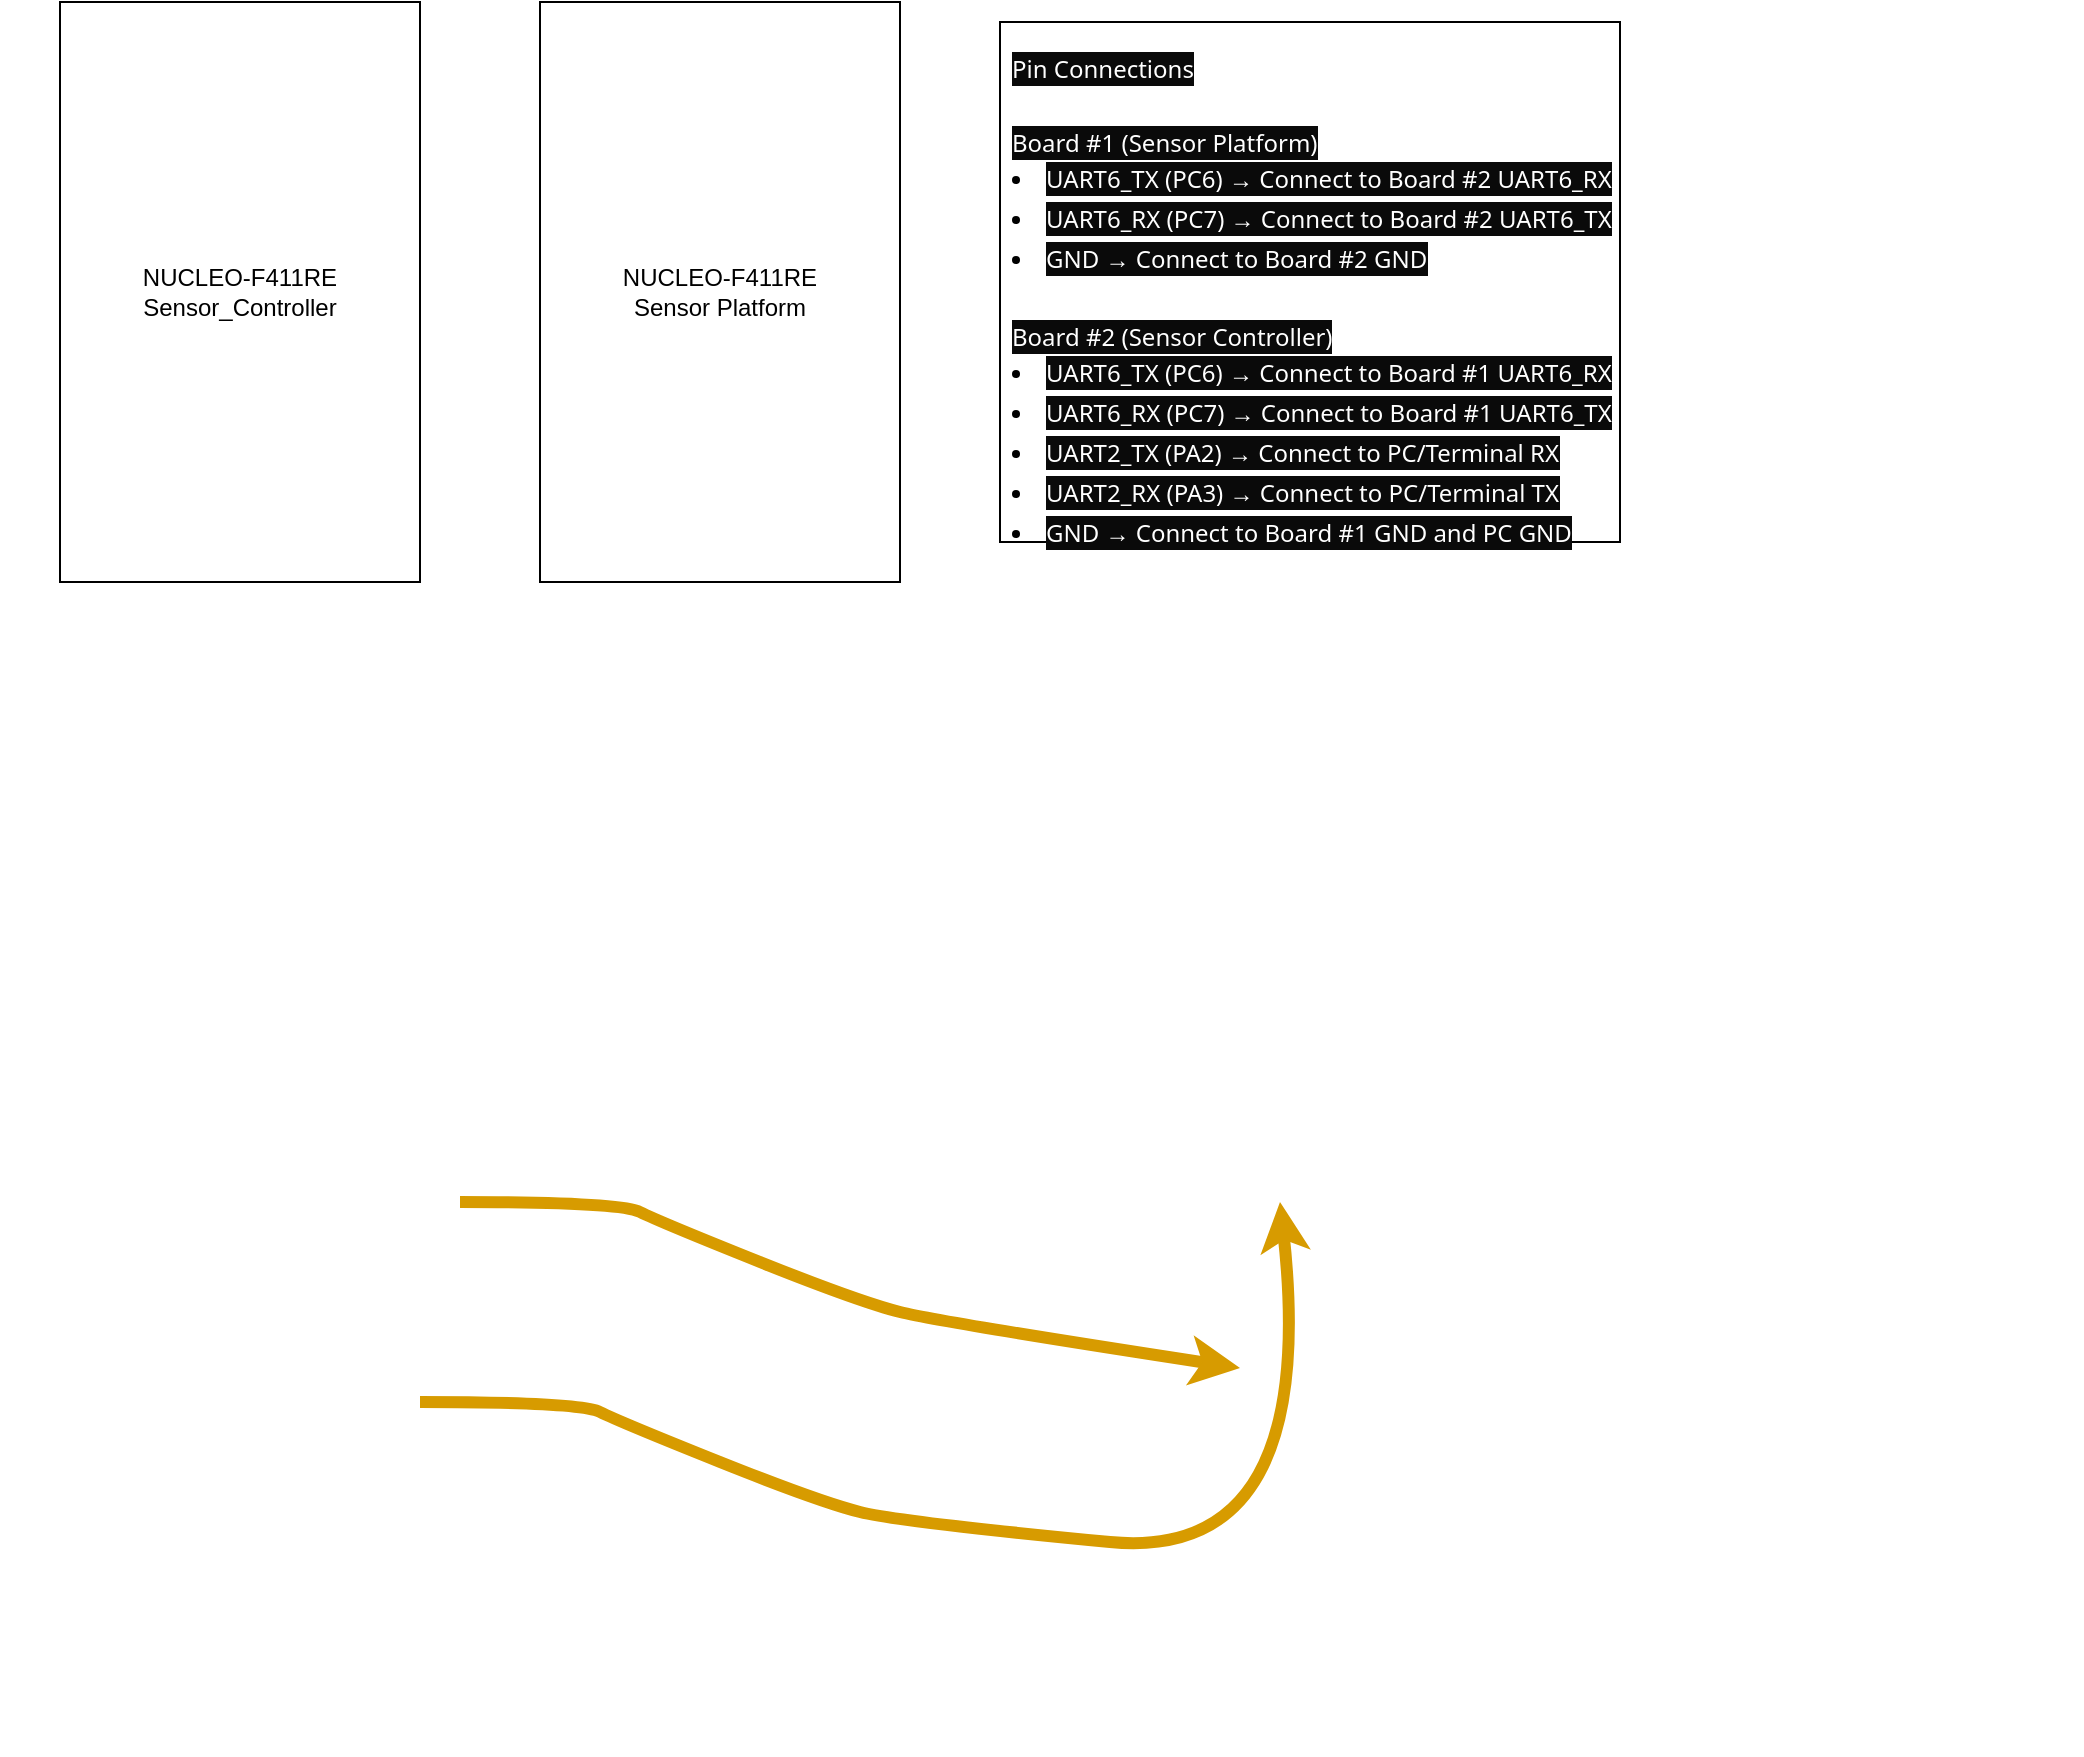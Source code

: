<mxfile version="24.9.0">
  <diagram name="Page-1" id="44dBAtolAzwuiASPOmXm">
    <mxGraphModel dx="683" dy="355" grid="1" gridSize="10" guides="1" tooltips="1" connect="1" arrows="1" fold="1" page="1" pageScale="1" pageWidth="850" pageHeight="1100" math="0" shadow="0">
      <root>
        <mxCell id="0" />
        <mxCell id="1" parent="0" />
        <mxCell id="MydypRXtHJw0Ag65gW76-1" value="NUCLEO-F411RE&lt;div&gt;Sensor_Controller&lt;/div&gt;" style="whiteSpace=wrap;html=1;" vertex="1" parent="1">
          <mxGeometry x="50" y="20" width="180" height="290" as="geometry" />
        </mxCell>
        <mxCell id="MydypRXtHJw0Ag65gW76-2" value="&lt;section style=&quot;border-radius: 4px; margin-top: 21px; padding: 4px; position: relative; scroll-margin-bottom: 40px; scroll-margin-top: 40px; font-family: &amp;quot;Segoe WPC&amp;quot;, &amp;quot;Segoe UI&amp;quot;, sans-serif; line-height: 50%; margin-right: 0px !important; margin-bottom: 2px !important; margin-left: 0px !important;&quot; data-section-index=&quot;14&quot; data-markdown-raw=&quot;### Pin Connections&quot; class=&quot;markdown-section&quot; id=&quot;markdown-section-5cec0b7e-43b1-407c-96fc-deb87e958b63-14&quot;&gt;&lt;h3 style=&quot;margin-bottom: 0px; margin-top: 0px; line-height: 50%;&quot;&gt;&lt;font color=&quot;#ffffff&quot; style=&quot;font-size: 12px; line-height: 50%; font-weight: normal; background-color: rgb(10, 10, 10);&quot;&gt;Pin Connections&lt;/font&gt;&lt;/h3&gt;&lt;/section&gt;&lt;section style=&quot;border-radius: 4px; margin-top: 23px; padding: 4px; position: relative; scroll-margin-bottom: 40px; scroll-margin-top: 40px; font-family: &amp;quot;Segoe WPC&amp;quot;, &amp;quot;Segoe UI&amp;quot;, sans-serif; line-height: 50%; margin-right: 0px !important; margin-bottom: 2px !important; margin-left: 0px !important;&quot; data-section-index=&quot;16&quot; data-markdown-raw=&quot;#### Board #1 (Sensor Platform)&quot; class=&quot;markdown-section&quot; id=&quot;markdown-section-5cec0b7e-43b1-407c-96fc-deb87e958b63-16&quot;&gt;&lt;div style=&quot;animation: auto ease 0s 1 normal none running none !important;&quot; class=&quot;markdown-section-toolbar&quot;&gt;&lt;div style=&quot;animation: auto ease 0s 1 normal none running none !important; height: 0px; width: 531.219px;&quot;&gt;&lt;div style=&quot;border-radius: 4px; display: flex; gap: 4px; opacity: 0; position: absolute; right: 8px; top: 0px; transform: translateY(-85%); z-index: 303; animation: auto ease 0s 1 normal none running none !important;&quot; class=&quot;markdown-section-toolbar-internal&quot;&gt;&lt;div style=&quot;align-items: center; border-radius: 3px; cursor: pointer; display: flex; height: 20px; justify-content: center; opacity: 0.3; position: relative; width: 20px; animation: auto ease 0s 1 normal none running none !important;&quot; class=&quot;markdown-section-toolbar-item dark&quot;&gt;&lt;span style=&quot;display: inline-block; font-variant-numeric: normal; font-variant-east-asian: normal; font-variant-alternates: normal; font-size-adjust: none; font-kerning: auto; font-optical-sizing: auto; font-feature-settings: normal; font-variation-settings: normal; font-variant-position: normal; font-variant-emoji: normal; font-stretch: normal; line-height: 1; font-family: codicon; text-rendering: auto; -webkit-font-smoothing: antialiased; user-select: none; animation: auto ease 0s 1 normal none running none !important;&quot; class=&quot;codicon codicon-reply&quot;&gt;&lt;/span&gt;&lt;/div&gt;&lt;div style=&quot;align-items: center; border-radius: 3px; cursor: pointer; display: flex; height: 20px; justify-content: center; opacity: 0.3; position: relative; width: 20px; pointer-events: auto; animation: auto ease 0s 1 normal none running none !important;&quot; class=&quot;markdown-section-toolbar-item markdown-section-toolbar-copy dark&quot;&gt;&lt;span style=&quot;display: inline-block; font-variant-numeric: normal; font-variant-east-asian: normal; font-variant-alternates: normal; font-size-adjust: none; font-kerning: auto; font-optical-sizing: auto; font-feature-settings: normal; font-variation-settings: normal; font-variant-position: normal; font-variant-emoji: normal; font-stretch: normal; line-height: 1; font-family: codicon; text-rendering: auto; -webkit-font-smoothing: antialiased; user-select: none; animation: auto ease 0s 1 normal none running none !important;&quot; class=&quot;codicon codicon-copy&quot;&gt;&lt;/span&gt;&lt;/div&gt;&lt;/div&gt;&lt;/div&gt;&lt;/div&gt;&lt;h4 style=&quot;margin-bottom: 0px; margin-top: 0px;&quot;&gt;&lt;font color=&quot;#ffffff&quot; style=&quot;font-weight: normal; background-color: rgb(10, 10, 10);&quot;&gt;Board #1&amp;nbsp;(Sensor Platform)&lt;/font&gt;&lt;/h4&gt;&lt;/section&gt;&lt;section style=&quot;border-radius: 4px; padding: 4px; position: relative; scroll-margin-bottom: 40px; scroll-margin-top: 40px; font-family: &amp;quot;Segoe WPC&amp;quot;, &amp;quot;Segoe UI&amp;quot;, sans-serif; line-height: 50%; margin: 2px 0px !important;&quot; data-section-index=&quot;17&quot; data-markdown-raw=&quot;- UART6_TX (PC6) → Connect to Board #2 UART6_RX&quot; class=&quot;markdown-section&quot; id=&quot;markdown-section-5cec0b7e-43b1-407c-96fc-deb87e958b63-17&quot;&gt;&lt;div style=&quot;animation: auto ease 0s 1 normal none running none !important;&quot; class=&quot;markdown-section-toolbar&quot;&gt;&lt;div style=&quot;animation: auto ease 0s 1 normal none running none !important; height: 0px; width: 531.219px;&quot;&gt;&lt;div style=&quot;border-radius: 4px; display: flex; gap: 4px; opacity: 0; position: absolute; right: 8px; top: 0px; transform: translateY(-85%); z-index: 303; animation: auto ease 0s 1 normal none running none !important;&quot; class=&quot;markdown-section-toolbar-internal&quot;&gt;&lt;div style=&quot;align-items: center; border-radius: 3px; cursor: pointer; display: flex; height: 20px; justify-content: center; opacity: 0.3; position: relative; width: 20px; animation: auto ease 0s 1 normal none running none !important;&quot; class=&quot;markdown-section-toolbar-item dark&quot;&gt;&lt;span style=&quot;display: inline-block; font-variant-numeric: normal; font-variant-east-asian: normal; font-variant-alternates: normal; font-size-adjust: none; font-kerning: auto; font-optical-sizing: auto; font-feature-settings: normal; font-variation-settings: normal; font-variant-position: normal; font-variant-emoji: normal; font-stretch: normal; line-height: 1; font-family: codicon; text-rendering: auto; -webkit-font-smoothing: antialiased; user-select: none; animation: auto ease 0s 1 normal none running none !important;&quot; class=&quot;codicon codicon-reply&quot;&gt;&lt;/span&gt;&lt;/div&gt;&lt;div style=&quot;align-items: center; border-radius: 3px; cursor: pointer; display: flex; height: 20px; justify-content: center; opacity: 0.3; position: relative; width: 20px; pointer-events: auto; animation: auto ease 0s 1 normal none running none !important;&quot; class=&quot;markdown-section-toolbar-item markdown-section-toolbar-copy dark&quot;&gt;&lt;span style=&quot;display: inline-block; font-variant-numeric: normal; font-variant-east-asian: normal; font-variant-alternates: normal; font-size-adjust: none; font-kerning: auto; font-optical-sizing: auto; font-feature-settings: normal; font-variation-settings: normal; font-variant-position: normal; font-variant-emoji: normal; font-stretch: normal; line-height: 1; font-family: codicon; text-rendering: auto; -webkit-font-smoothing: antialiased; user-select: none; animation: auto ease 0s 1 normal none running none !important;&quot; class=&quot;codicon codicon-copy&quot;&gt;&lt;/span&gt;&lt;/div&gt;&lt;/div&gt;&lt;/div&gt;&lt;/div&gt;&lt;li style=&quot;padding-left: 0px; padding-top: 2px; padding-bottom: 2px; margin-top: 0px; margin-bottom: 0px;&quot;&gt;&lt;font style=&quot;background-color: rgb(10, 10, 10);&quot; color=&quot;#ffffff&quot;&gt;UART6_TX (PC6) → Connect to Board #2 UART6_RX&lt;/font&gt;&lt;/li&gt;&lt;/section&gt;&lt;section style=&quot;border-radius: 4px; padding: 4px; position: relative; scroll-margin-bottom: 40px; scroll-margin-top: 40px; font-family: &amp;quot;Segoe WPC&amp;quot;, &amp;quot;Segoe UI&amp;quot;, sans-serif; line-height: 50%; margin: 2px 0px !important;&quot; data-section-index=&quot;18&quot; data-markdown-raw=&quot;- UART6_RX (PC7) → Connect to Board #2 UART6_TX&quot; class=&quot;markdown-section&quot; id=&quot;markdown-section-5cec0b7e-43b1-407c-96fc-deb87e958b63-18&quot;&gt;&lt;div style=&quot;animation: auto ease 0s 1 normal none running none !important;&quot; class=&quot;markdown-section-toolbar&quot;&gt;&lt;div style=&quot;animation: auto ease 0s 1 normal none running none !important; height: 0px; width: 531.219px;&quot;&gt;&lt;div style=&quot;border-radius: 4px; display: flex; gap: 4px; opacity: 0; position: absolute; right: 8px; top: 0px; transform: translateY(-85%); z-index: 303; animation: auto ease 0s 1 normal none running none !important;&quot; class=&quot;markdown-section-toolbar-internal&quot;&gt;&lt;div style=&quot;align-items: center; border-radius: 3px; cursor: pointer; display: flex; height: 20px; justify-content: center; opacity: 0.3; position: relative; width: 20px; animation: auto ease 0s 1 normal none running none !important;&quot; class=&quot;markdown-section-toolbar-item dark&quot;&gt;&lt;span style=&quot;display: inline-block; font-variant-numeric: normal; font-variant-east-asian: normal; font-variant-alternates: normal; font-size-adjust: none; font-kerning: auto; font-optical-sizing: auto; font-feature-settings: normal; font-variation-settings: normal; font-variant-position: normal; font-variant-emoji: normal; font-stretch: normal; line-height: 1; font-family: codicon; text-rendering: auto; -webkit-font-smoothing: antialiased; user-select: none; animation: auto ease 0s 1 normal none running none !important;&quot; class=&quot;codicon codicon-reply&quot;&gt;&lt;/span&gt;&lt;/div&gt;&lt;div style=&quot;align-items: center; border-radius: 3px; cursor: pointer; display: flex; height: 20px; justify-content: center; opacity: 0.3; position: relative; width: 20px; pointer-events: auto; animation: auto ease 0s 1 normal none running none !important;&quot; class=&quot;markdown-section-toolbar-item markdown-section-toolbar-copy dark&quot;&gt;&lt;span style=&quot;display: inline-block; font-variant-numeric: normal; font-variant-east-asian: normal; font-variant-alternates: normal; font-size-adjust: none; font-kerning: auto; font-optical-sizing: auto; font-feature-settings: normal; font-variation-settings: normal; font-variant-position: normal; font-variant-emoji: normal; font-stretch: normal; line-height: 1; font-family: codicon; text-rendering: auto; -webkit-font-smoothing: antialiased; user-select: none; animation: auto ease 0s 1 normal none running none !important;&quot; class=&quot;codicon codicon-copy&quot;&gt;&lt;/span&gt;&lt;/div&gt;&lt;/div&gt;&lt;/div&gt;&lt;/div&gt;&lt;li style=&quot;padding-left: 0px; padding-top: 2px; padding-bottom: 2px; margin-top: 0px; margin-bottom: 0px;&quot;&gt;&lt;font style=&quot;background-color: rgb(10, 10, 10);&quot; color=&quot;#ffffff&quot;&gt;UART6_RX (PC7) → Connect to Board #2 UART6_TX&lt;/font&gt;&lt;/li&gt;&lt;/section&gt;&lt;section style=&quot;border-radius: 4px; padding: 4px; position: relative; scroll-margin-bottom: 40px; scroll-margin-top: 40px; font-family: &amp;quot;Segoe WPC&amp;quot;, &amp;quot;Segoe UI&amp;quot;, sans-serif; line-height: 50%; margin: 2px 0px !important;&quot; data-section-index=&quot;19&quot; data-markdown-raw=&quot;- GND → Connect to Board #2 GND&quot; class=&quot;markdown-section&quot; id=&quot;markdown-section-5cec0b7e-43b1-407c-96fc-deb87e958b63-19&quot;&gt;&lt;div style=&quot;animation: auto ease 0s 1 normal none running none !important;&quot; class=&quot;markdown-section-toolbar&quot;&gt;&lt;div style=&quot;animation: auto ease 0s 1 normal none running none !important; height: 0px; width: 531.219px;&quot;&gt;&lt;div style=&quot;border-radius: 4px; display: flex; gap: 4px; opacity: 0; position: absolute; right: 8px; top: 0px; transform: translateY(-85%); z-index: 303; animation: auto ease 0s 1 normal none running none !important;&quot; class=&quot;markdown-section-toolbar-internal&quot;&gt;&lt;div style=&quot;align-items: center; border-radius: 3px; cursor: pointer; display: flex; height: 20px; justify-content: center; opacity: 0.3; position: relative; width: 20px; animation: auto ease 0s 1 normal none running none !important;&quot; class=&quot;markdown-section-toolbar-item dark&quot;&gt;&lt;span style=&quot;display: inline-block; font-variant-numeric: normal; font-variant-east-asian: normal; font-variant-alternates: normal; font-size-adjust: none; font-kerning: auto; font-optical-sizing: auto; font-feature-settings: normal; font-variation-settings: normal; font-variant-position: normal; font-variant-emoji: normal; font-stretch: normal; line-height: 1; font-family: codicon; text-rendering: auto; -webkit-font-smoothing: antialiased; user-select: none; animation: auto ease 0s 1 normal none running none !important;&quot; class=&quot;codicon codicon-reply&quot;&gt;&lt;/span&gt;&lt;/div&gt;&lt;div style=&quot;align-items: center; border-radius: 3px; cursor: pointer; display: flex; height: 20px; justify-content: center; opacity: 0.3; position: relative; width: 20px; pointer-events: auto; animation: auto ease 0s 1 normal none running none !important;&quot; class=&quot;markdown-section-toolbar-item markdown-section-toolbar-copy dark&quot;&gt;&lt;span style=&quot;display: inline-block; font-variant-numeric: normal; font-variant-east-asian: normal; font-variant-alternates: normal; font-size-adjust: none; font-kerning: auto; font-optical-sizing: auto; font-feature-settings: normal; font-variation-settings: normal; font-variant-position: normal; font-variant-emoji: normal; font-stretch: normal; line-height: 1; font-family: codicon; text-rendering: auto; -webkit-font-smoothing: antialiased; user-select: none; animation: auto ease 0s 1 normal none running none !important;&quot; class=&quot;codicon codicon-copy&quot;&gt;&lt;/span&gt;&lt;/div&gt;&lt;/div&gt;&lt;/div&gt;&lt;/div&gt;&lt;li style=&quot;padding-left: 0px; padding-top: 2px; padding-bottom: 2px; margin-top: 0px; margin-bottom: 0px;&quot;&gt;&lt;font style=&quot;background-color: rgb(10, 10, 10);&quot; color=&quot;#ffffff&quot;&gt;GND → Connect to Board #2 GND&lt;/font&gt;&lt;/li&gt;&lt;/section&gt;&lt;section style=&quot;border-radius: 4px; margin-top: 23px; padding: 4px; position: relative; scroll-margin-bottom: 40px; scroll-margin-top: 40px; font-family: &amp;quot;Segoe WPC&amp;quot;, &amp;quot;Segoe UI&amp;quot;, sans-serif; line-height: 50%; margin-right: 0px !important; margin-bottom: 2px !important; margin-left: 0px !important;&quot; data-section-index=&quot;21&quot; data-markdown-raw=&quot;#### Board #2 (Sensor Controller)&quot; class=&quot;markdown-section&quot; id=&quot;markdown-section-5cec0b7e-43b1-407c-96fc-deb87e958b63-21&quot;&gt;&lt;div style=&quot;animation: auto ease 0s 1 normal none running none !important;&quot; class=&quot;markdown-section-toolbar&quot;&gt;&lt;div style=&quot;animation: auto ease 0s 1 normal none running none !important; height: 0px; width: 531.219px;&quot;&gt;&lt;div style=&quot;border-radius: 4px; display: flex; gap: 4px; opacity: 0; position: absolute; right: 8px; top: 0px; transform: translateY(-85%); z-index: 303; animation: auto ease 0s 1 normal none running none !important;&quot; class=&quot;markdown-section-toolbar-internal&quot;&gt;&lt;div style=&quot;align-items: center; border-radius: 3px; cursor: pointer; display: flex; height: 20px; justify-content: center; opacity: 0.3; position: relative; width: 20px; animation: auto ease 0s 1 normal none running none !important;&quot; class=&quot;markdown-section-toolbar-item dark&quot;&gt;&lt;span style=&quot;display: inline-block; font-variant-numeric: normal; font-variant-east-asian: normal; font-variant-alternates: normal; font-size-adjust: none; font-kerning: auto; font-optical-sizing: auto; font-feature-settings: normal; font-variation-settings: normal; font-variant-position: normal; font-variant-emoji: normal; font-stretch: normal; line-height: 1; font-family: codicon; text-rendering: auto; -webkit-font-smoothing: antialiased; user-select: none; animation: auto ease 0s 1 normal none running none !important;&quot; class=&quot;codicon codicon-reply&quot;&gt;&lt;/span&gt;&lt;/div&gt;&lt;div style=&quot;align-items: center; border-radius: 3px; cursor: pointer; display: flex; height: 20px; justify-content: center; opacity: 0.3; position: relative; width: 20px; pointer-events: auto; animation: auto ease 0s 1 normal none running none !important;&quot; class=&quot;markdown-section-toolbar-item markdown-section-toolbar-copy dark&quot;&gt;&lt;span style=&quot;display: inline-block; font-variant-numeric: normal; font-variant-east-asian: normal; font-variant-alternates: normal; font-size-adjust: none; font-kerning: auto; font-optical-sizing: auto; font-feature-settings: normal; font-variation-settings: normal; font-variant-position: normal; font-variant-emoji: normal; font-stretch: normal; line-height: 1; font-family: codicon; text-rendering: auto; -webkit-font-smoothing: antialiased; user-select: none; animation: auto ease 0s 1 normal none running none !important;&quot; class=&quot;codicon codicon-copy&quot;&gt;&lt;/span&gt;&lt;/div&gt;&lt;/div&gt;&lt;/div&gt;&lt;/div&gt;&lt;h4 style=&quot;margin-bottom: 0px; margin-top: 0px;&quot;&gt;&lt;font color=&quot;#ffffff&quot; style=&quot;font-weight: normal; background-color: rgb(10, 10, 10);&quot;&gt;Board #2&amp;nbsp;(Sensor Controller)&lt;/font&gt;&lt;/h4&gt;&lt;/section&gt;&lt;section style=&quot;border-radius: 4px; padding: 4px; position: relative; scroll-margin-bottom: 40px; scroll-margin-top: 40px; font-family: &amp;quot;Segoe WPC&amp;quot;, &amp;quot;Segoe UI&amp;quot;, sans-serif; line-height: 50%; margin: 2px 0px !important;&quot; data-section-index=&quot;22&quot; data-markdown-raw=&quot;- UART6_TX (PC6) → Connect to Board #1 UART6_RX&quot; class=&quot;markdown-section&quot; id=&quot;markdown-section-5cec0b7e-43b1-407c-96fc-deb87e958b63-22&quot;&gt;&lt;div style=&quot;animation: auto ease 0s 1 normal none running none !important;&quot; class=&quot;markdown-section-toolbar&quot;&gt;&lt;div style=&quot;animation: auto ease 0s 1 normal none running none !important; height: 0px; width: 531.219px;&quot;&gt;&lt;div style=&quot;border-radius: 4px; display: flex; gap: 4px; opacity: 0; position: absolute; right: 8px; top: 0px; transform: translateY(-85%); z-index: 303; animation: auto ease 0s 1 normal none running none !important;&quot; class=&quot;markdown-section-toolbar-internal&quot;&gt;&lt;div style=&quot;align-items: center; border-radius: 3px; cursor: pointer; display: flex; height: 20px; justify-content: center; opacity: 0.3; position: relative; width: 20px; animation: auto ease 0s 1 normal none running none !important;&quot; class=&quot;markdown-section-toolbar-item dark&quot;&gt;&lt;span style=&quot;display: inline-block; font-variant-numeric: normal; font-variant-east-asian: normal; font-variant-alternates: normal; font-size-adjust: none; font-kerning: auto; font-optical-sizing: auto; font-feature-settings: normal; font-variation-settings: normal; font-variant-position: normal; font-variant-emoji: normal; font-stretch: normal; line-height: 1; font-family: codicon; text-rendering: auto; -webkit-font-smoothing: antialiased; user-select: none; animation: auto ease 0s 1 normal none running none !important;&quot; class=&quot;codicon codicon-reply&quot;&gt;&lt;/span&gt;&lt;/div&gt;&lt;div style=&quot;align-items: center; border-radius: 3px; cursor: pointer; display: flex; height: 20px; justify-content: center; opacity: 0.3; position: relative; width: 20px; pointer-events: auto; animation: auto ease 0s 1 normal none running none !important;&quot; class=&quot;markdown-section-toolbar-item markdown-section-toolbar-copy dark&quot;&gt;&lt;span style=&quot;display: inline-block; font-variant-numeric: normal; font-variant-east-asian: normal; font-variant-alternates: normal; font-size-adjust: none; font-kerning: auto; font-optical-sizing: auto; font-feature-settings: normal; font-variation-settings: normal; font-variant-position: normal; font-variant-emoji: normal; font-stretch: normal; line-height: 1; font-family: codicon; text-rendering: auto; -webkit-font-smoothing: antialiased; user-select: none; animation: auto ease 0s 1 normal none running none !important;&quot; class=&quot;codicon codicon-copy&quot;&gt;&lt;/span&gt;&lt;/div&gt;&lt;/div&gt;&lt;/div&gt;&lt;/div&gt;&lt;li style=&quot;padding-left: 0px; padding-top: 2px; padding-bottom: 2px; margin-top: 0px; margin-bottom: 0px;&quot;&gt;&lt;font style=&quot;background-color: rgb(10, 10, 10);&quot; color=&quot;#ffffff&quot;&gt;UART6_TX (PC6) → Connect to Board #1 UART6_RX&lt;/font&gt;&lt;/li&gt;&lt;/section&gt;&lt;section style=&quot;border-radius: 4px; padding: 4px; position: relative; scroll-margin-bottom: 40px; scroll-margin-top: 40px; font-family: &amp;quot;Segoe WPC&amp;quot;, &amp;quot;Segoe UI&amp;quot;, sans-serif; line-height: 50%; margin: 2px 0px !important;&quot; data-section-index=&quot;23&quot; data-markdown-raw=&quot;- UART6_RX (PC7) → Connect to Board #1 UART6_TX&quot; class=&quot;markdown-section&quot; id=&quot;markdown-section-5cec0b7e-43b1-407c-96fc-deb87e958b63-23&quot;&gt;&lt;div style=&quot;animation: auto ease 0s 1 normal none running none !important;&quot; class=&quot;markdown-section-toolbar&quot;&gt;&lt;div style=&quot;animation: auto ease 0s 1 normal none running none !important; height: 0px; width: 531.219px;&quot;&gt;&lt;div style=&quot;border-radius: 4px; display: flex; gap: 4px; opacity: 0; position: absolute; right: 8px; top: 0px; transform: translateY(-85%); z-index: 303; animation: auto ease 0s 1 normal none running none !important;&quot; class=&quot;markdown-section-toolbar-internal&quot;&gt;&lt;div style=&quot;align-items: center; border-radius: 3px; cursor: pointer; display: flex; height: 20px; justify-content: center; opacity: 0.3; position: relative; width: 20px; animation: auto ease 0s 1 normal none running none !important;&quot; class=&quot;markdown-section-toolbar-item dark&quot;&gt;&lt;span style=&quot;display: inline-block; font-variant-numeric: normal; font-variant-east-asian: normal; font-variant-alternates: normal; font-size-adjust: none; font-kerning: auto; font-optical-sizing: auto; font-feature-settings: normal; font-variation-settings: normal; font-variant-position: normal; font-variant-emoji: normal; font-stretch: normal; line-height: 1; font-family: codicon; text-rendering: auto; -webkit-font-smoothing: antialiased; user-select: none; animation: auto ease 0s 1 normal none running none !important;&quot; class=&quot;codicon codicon-reply&quot;&gt;&lt;/span&gt;&lt;/div&gt;&lt;div style=&quot;align-items: center; border-radius: 3px; cursor: pointer; display: flex; height: 20px; justify-content: center; opacity: 0.3; position: relative; width: 20px; pointer-events: auto; animation: auto ease 0s 1 normal none running none !important;&quot; class=&quot;markdown-section-toolbar-item markdown-section-toolbar-copy dark&quot;&gt;&lt;span style=&quot;display: inline-block; font-variant-numeric: normal; font-variant-east-asian: normal; font-variant-alternates: normal; font-size-adjust: none; font-kerning: auto; font-optical-sizing: auto; font-feature-settings: normal; font-variation-settings: normal; font-variant-position: normal; font-variant-emoji: normal; font-stretch: normal; line-height: 1; font-family: codicon; text-rendering: auto; -webkit-font-smoothing: antialiased; user-select: none; animation: auto ease 0s 1 normal none running none !important;&quot; class=&quot;codicon codicon-copy&quot;&gt;&lt;/span&gt;&lt;/div&gt;&lt;/div&gt;&lt;/div&gt;&lt;/div&gt;&lt;li style=&quot;padding-left: 0px; padding-top: 2px; padding-bottom: 2px; margin-top: 0px; margin-bottom: 0px;&quot;&gt;&lt;font style=&quot;background-color: rgb(10, 10, 10);&quot; color=&quot;#ffffff&quot;&gt;UART6_RX (PC7) → Connect to Board #1 UART6_TX&lt;/font&gt;&lt;/li&gt;&lt;/section&gt;&lt;section style=&quot;border-radius: 4px; padding: 4px; position: relative; scroll-margin-bottom: 40px; scroll-margin-top: 40px; font-family: &amp;quot;Segoe WPC&amp;quot;, &amp;quot;Segoe UI&amp;quot;, sans-serif; line-height: 50%; margin: 2px 0px !important;&quot; data-section-index=&quot;24&quot; data-markdown-raw=&quot;- UART2_TX (PA2) → Connect to PC/Terminal RX&quot; class=&quot;markdown-section&quot; id=&quot;markdown-section-5cec0b7e-43b1-407c-96fc-deb87e958b63-24&quot;&gt;&lt;div style=&quot;animation: auto ease 0s 1 normal none running none !important;&quot; class=&quot;markdown-section-toolbar&quot;&gt;&lt;div style=&quot;animation: auto ease 0s 1 normal none running none !important; height: 0px; width: 531.219px;&quot;&gt;&lt;div style=&quot;border-radius: 4px; display: flex; gap: 4px; opacity: 1; position: absolute; right: 8px; top: 0px; transform: translateY(-85%); z-index: 303; animation: auto ease 0s 1 normal none running none !important;&quot; class=&quot;markdown-section-toolbar-internal&quot;&gt;&lt;div style=&quot;align-items: center; border-radius: 3px; cursor: pointer; display: flex; height: 20px; justify-content: center; opacity: 0.3; position: relative; width: 20px; animation: auto ease 0s 1 normal none running none !important;&quot; class=&quot;markdown-section-toolbar-item dark&quot;&gt;&lt;span style=&quot;display: inline-block; font-variant-numeric: normal; font-variant-east-asian: normal; font-variant-alternates: normal; font-size-adjust: none; font-kerning: auto; font-optical-sizing: auto; font-feature-settings: normal; font-variation-settings: normal; font-variant-position: normal; font-variant-emoji: normal; font-stretch: normal; line-height: 1; font-family: codicon; text-rendering: auto; -webkit-font-smoothing: antialiased; user-select: none; animation: auto ease 0s 1 normal none running none !important;&quot; class=&quot;codicon codicon-reply&quot;&gt;&lt;/span&gt;&lt;/div&gt;&lt;div style=&quot;align-items: center; border-radius: 3px; cursor: pointer; display: flex; height: 20px; justify-content: center; opacity: 0.3; position: relative; width: 20px; pointer-events: auto; animation: auto ease 0s 1 normal none running none !important;&quot; class=&quot;markdown-section-toolbar-item markdown-section-toolbar-copy dark&quot;&gt;&lt;span style=&quot;display: inline-block; font-variant-numeric: normal; font-variant-east-asian: normal; font-variant-alternates: normal; font-size-adjust: none; font-kerning: auto; font-optical-sizing: auto; font-feature-settings: normal; font-variation-settings: normal; font-variant-position: normal; font-variant-emoji: normal; font-stretch: normal; line-height: 1; font-family: codicon; text-rendering: auto; -webkit-font-smoothing: antialiased; user-select: none; animation: auto ease 0s 1 normal none running none !important;&quot; class=&quot;codicon codicon-copy&quot;&gt;&lt;/span&gt;&lt;/div&gt;&lt;/div&gt;&lt;/div&gt;&lt;/div&gt;&lt;li style=&quot;padding-left: 0px; padding-top: 2px; padding-bottom: 2px; margin-top: 0px; margin-bottom: 0px;&quot;&gt;&lt;font style=&quot;background-color: rgb(10, 10, 10);&quot; color=&quot;#ffffff&quot;&gt;UART2_TX (PA2) → Connect to PC/Terminal RX&lt;/font&gt;&lt;/li&gt;&lt;/section&gt;&lt;section style=&quot;border-radius: 4px; padding: 4px; position: relative; scroll-margin-bottom: 40px; scroll-margin-top: 40px; font-family: &amp;quot;Segoe WPC&amp;quot;, &amp;quot;Segoe UI&amp;quot;, sans-serif; line-height: 50%; margin: 2px 0px !important;&quot; data-section-index=&quot;25&quot; data-markdown-raw=&quot;- UART2_RX (PA3) → Connect to PC/Terminal TX&quot; class=&quot;markdown-section&quot; id=&quot;markdown-section-5cec0b7e-43b1-407c-96fc-deb87e958b63-25&quot;&gt;&lt;div style=&quot;animation: auto ease 0s 1 normal none running none !important;&quot; class=&quot;markdown-section-toolbar&quot;&gt;&lt;div style=&quot;animation: auto ease 0s 1 normal none running none !important; height: 0px; width: 531.219px;&quot;&gt;&lt;div style=&quot;border-radius: 4px; display: flex; gap: 4px; opacity: 0; position: absolute; right: 8px; top: 0px; transform: translateY(-85%); z-index: 303; animation: auto ease 0s 1 normal none running none !important;&quot; class=&quot;markdown-section-toolbar-internal&quot;&gt;&lt;div style=&quot;align-items: center; border-radius: 3px; cursor: pointer; display: flex; height: 20px; justify-content: center; opacity: 0.3; position: relative; width: 20px; animation: auto ease 0s 1 normal none running none !important;&quot; class=&quot;markdown-section-toolbar-item dark&quot;&gt;&lt;span style=&quot;display: inline-block; font-variant-numeric: normal; font-variant-east-asian: normal; font-variant-alternates: normal; font-size-adjust: none; font-kerning: auto; font-optical-sizing: auto; font-feature-settings: normal; font-variation-settings: normal; font-variant-position: normal; font-variant-emoji: normal; font-stretch: normal; line-height: 1; font-family: codicon; text-rendering: auto; -webkit-font-smoothing: antialiased; user-select: none; animation: auto ease 0s 1 normal none running none !important;&quot; class=&quot;codicon codicon-reply&quot;&gt;&lt;/span&gt;&lt;/div&gt;&lt;div style=&quot;align-items: center; border-radius: 3px; cursor: pointer; display: flex; height: 20px; justify-content: center; opacity: 0.3; position: relative; width: 20px; pointer-events: auto; animation: auto ease 0s 1 normal none running none !important;&quot; class=&quot;markdown-section-toolbar-item markdown-section-toolbar-copy dark&quot;&gt;&lt;span style=&quot;display: inline-block; font-variant-numeric: normal; font-variant-east-asian: normal; font-variant-alternates: normal; font-size-adjust: none; font-kerning: auto; font-optical-sizing: auto; font-feature-settings: normal; font-variation-settings: normal; font-variant-position: normal; font-variant-emoji: normal; font-stretch: normal; line-height: 1; font-family: codicon; text-rendering: auto; -webkit-font-smoothing: antialiased; user-select: none; animation: auto ease 0s 1 normal none running none !important;&quot; class=&quot;codicon codicon-copy&quot;&gt;&lt;/span&gt;&lt;/div&gt;&lt;/div&gt;&lt;/div&gt;&lt;/div&gt;&lt;li style=&quot;padding-left: 0px; padding-top: 2px; padding-bottom: 2px; margin-top: 0px; margin-bottom: 0px;&quot;&gt;&lt;font style=&quot;background-color: rgb(10, 10, 10);&quot; color=&quot;#ffffff&quot;&gt;UART2_RX&amp;nbsp;(PA3) → Connect to PC/Terminal TX&lt;/font&gt;&lt;/li&gt;&lt;/section&gt;&lt;section style=&quot;border-radius: 4px; padding: 4px; position: relative; scroll-margin-bottom: 40px; scroll-margin-top: 40px; font-family: &amp;quot;Segoe WPC&amp;quot;, &amp;quot;Segoe UI&amp;quot;, sans-serif; line-height: 50%; margin: 2px 0px !important;&quot; data-section-index=&quot;26&quot; data-markdown-raw=&quot;- GND → Connect to Board #1 GND and PC GND&quot; class=&quot;markdown-section&quot; id=&quot;markdown-section-5cec0b7e-43b1-407c-96fc-deb87e958b63-26&quot;&gt;&lt;div style=&quot;animation: auto ease 0s 1 normal none running none !important;&quot; class=&quot;markdown-section-toolbar&quot;&gt;&lt;div style=&quot;animation: auto ease 0s 1 normal none running none !important; height: 0px; width: 531.219px;&quot;&gt;&lt;div style=&quot;border-radius: 4px; display: flex; gap: 4px; opacity: 0; position: absolute; right: 8px; top: 0px; transform: translateY(-85%); z-index: 303; animation: auto ease 0s 1 normal none running none !important;&quot; class=&quot;markdown-section-toolbar-internal&quot;&gt;&lt;div style=&quot;align-items: center; border-radius: 3px; cursor: pointer; display: flex; height: 20px; justify-content: center; opacity: 0.3; position: relative; width: 20px; animation: auto ease 0s 1 normal none running none !important;&quot; class=&quot;markdown-section-toolbar-item dark&quot;&gt;&lt;span style=&quot;display: inline-block; font-variant-numeric: normal; font-variant-east-asian: normal; font-variant-alternates: normal; font-size-adjust: none; font-kerning: auto; font-optical-sizing: auto; font-feature-settings: normal; font-variation-settings: normal; font-variant-position: normal; font-variant-emoji: normal; font-stretch: normal; line-height: 1; font-family: codicon; text-rendering: auto; -webkit-font-smoothing: antialiased; user-select: none; animation: auto ease 0s 1 normal none running none !important;&quot; class=&quot;codicon codicon-reply&quot;&gt;&lt;/span&gt;&lt;/div&gt;&lt;div style=&quot;align-items: center; border-radius: 3px; cursor: pointer; display: flex; height: 20px; justify-content: center; opacity: 0.3; position: relative; width: 20px; pointer-events: auto; animation: auto ease 0s 1 normal none running none !important;&quot; class=&quot;markdown-section-toolbar-item markdown-section-toolbar-copy dark&quot;&gt;&lt;span style=&quot;display: inline-block; font-variant-numeric: normal; font-variant-east-asian: normal; font-variant-alternates: normal; font-size-adjust: none; font-kerning: auto; font-optical-sizing: auto; font-feature-settings: normal; font-variation-settings: normal; font-variant-position: normal; font-variant-emoji: normal; font-stretch: normal; line-height: 1; font-family: codicon; text-rendering: auto; -webkit-font-smoothing: antialiased; user-select: none; animation: auto ease 0s 1 normal none running none !important;&quot; class=&quot;codicon codicon-copy&quot;&gt;&lt;/span&gt;&lt;/div&gt;&lt;/div&gt;&lt;/div&gt;&lt;/div&gt;&lt;li style=&quot;padding-left: 0px; padding-top: 2px; padding-bottom: 2px; margin-top: 0px; margin-bottom: 0px;&quot;&gt;&lt;font color=&quot;#ffffff&quot; style=&quot;background-color: rgb(10, 10, 10);&quot;&gt;GND → Connect to Board #1 GND and PC GND&lt;/font&gt;&lt;/li&gt;&lt;/section&gt;" style="rounded=0;whiteSpace=wrap;html=1;align=left;" vertex="1" parent="1">
          <mxGeometry x="520" y="30" width="310" height="260" as="geometry" />
        </mxCell>
        <mxCell id="MydypRXtHJw0Ag65gW76-3" value="NUCLEO-F411RE&lt;div&gt;Sensor Platform&lt;/div&gt;" style="whiteSpace=wrap;html=1;" vertex="1" parent="1">
          <mxGeometry x="290" y="20" width="180" height="290" as="geometry" />
        </mxCell>
        <mxCell id="MydypRXtHJw0Ag65gW76-5" value="" style="shape=image;verticalLabelPosition=bottom;labelBackgroundColor=default;verticalAlign=top;aspect=fixed;imageAspect=0;image=https://www.oreilly.com/api/v2/epubs/9780081029701/files/images/B978008102969509995X/u00-01-9780081029695.jpg;clipPath=inset(4.55% 0% 0% 33.33%);" vertex="1" parent="1">
          <mxGeometry x="20" y="510" width="282.945" height="386.22" as="geometry" />
        </mxCell>
        <mxCell id="MydypRXtHJw0Ag65gW76-9" value="" style="shape=image;verticalLabelPosition=bottom;labelBackgroundColor=default;verticalAlign=top;aspect=fixed;imageAspect=0;image=https://www.oreilly.com/api/v2/epubs/9780081029701/files/images/B978008102969509995X/u00-01-9780081029695.jpg;clipPath=inset(4.55% 0% 0% 33.33%);" vertex="1" parent="1">
          <mxGeometry x="430" y="510" width="282.945" height="386.22" as="geometry" />
        </mxCell>
        <mxCell id="MydypRXtHJw0Ag65gW76-11" value="" style="curved=1;endArrow=classic;html=1;rounded=0;strokeWidth=6;fillColor=#ffe6cc;strokeColor=#d79b00;" edge="1" parent="1">
          <mxGeometry width="50" height="50" relative="1" as="geometry">
            <mxPoint x="250" y="620" as="sourcePoint" />
            <mxPoint x="640" y="703" as="targetPoint" />
            <Array as="points">
              <mxPoint x="330" y="620" />
              <mxPoint x="350" y="630" />
              <mxPoint x="450" y="670" />
              <mxPoint x="490" y="680" />
            </Array>
          </mxGeometry>
        </mxCell>
        <mxCell id="MydypRXtHJw0Ag65gW76-12" value="" style="curved=1;endArrow=classic;html=1;rounded=0;strokeWidth=6;fillColor=#ffe6cc;strokeColor=#d79b00;" edge="1" parent="1">
          <mxGeometry width="50" height="50" relative="1" as="geometry">
            <mxPoint x="230" y="720" as="sourcePoint" />
            <mxPoint x="660" y="620" as="targetPoint" />
            <Array as="points">
              <mxPoint x="310" y="720" />
              <mxPoint x="330" y="730" />
              <mxPoint x="430" y="770" />
              <mxPoint x="470" y="780" />
              <mxPoint x="680" y="800" />
            </Array>
          </mxGeometry>
        </mxCell>
      </root>
    </mxGraphModel>
  </diagram>
</mxfile>
